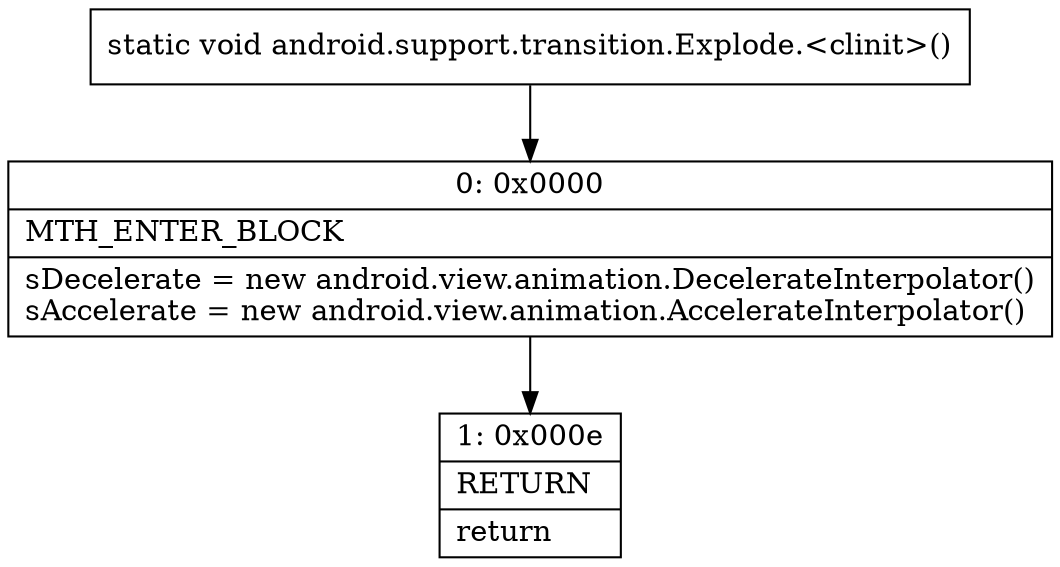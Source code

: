 digraph "CFG forandroid.support.transition.Explode.\<clinit\>()V" {
Node_0 [shape=record,label="{0\:\ 0x0000|MTH_ENTER_BLOCK\l|sDecelerate = new android.view.animation.DecelerateInterpolator()\lsAccelerate = new android.view.animation.AccelerateInterpolator()\l}"];
Node_1 [shape=record,label="{1\:\ 0x000e|RETURN\l|return\l}"];
MethodNode[shape=record,label="{static void android.support.transition.Explode.\<clinit\>() }"];
MethodNode -> Node_0;
Node_0 -> Node_1;
}

